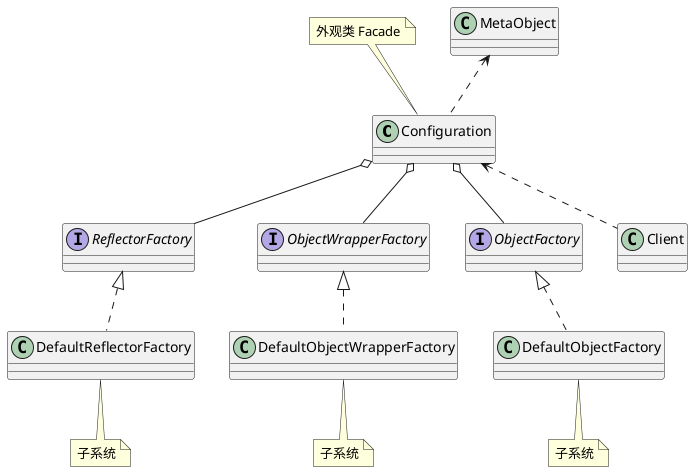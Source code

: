 @startuml

class Configuration

note top: 外观类 Facade

interface ReflectorFactory

interface ObjectWrapperFactory

interface ObjectFactory


class DefaultReflectorFactory
note bottom: 子系统

class DefaultObjectWrapperFactory
note bottom: 子系统

class DefaultObjectFactory
note bottom: 子系统

ReflectorFactory <|.. DefaultReflectorFactory
ObjectWrapperFactory <|.. DefaultObjectWrapperFactory
ObjectFactory <|.. DefaultObjectFactory

Configuration o-- ReflectorFactory
Configuration o-- ObjectWrapperFactory
Configuration o-- ObjectFactory

class MetaObject

Configuration <.. Client
MetaObject <.. Configuration


@enduml
